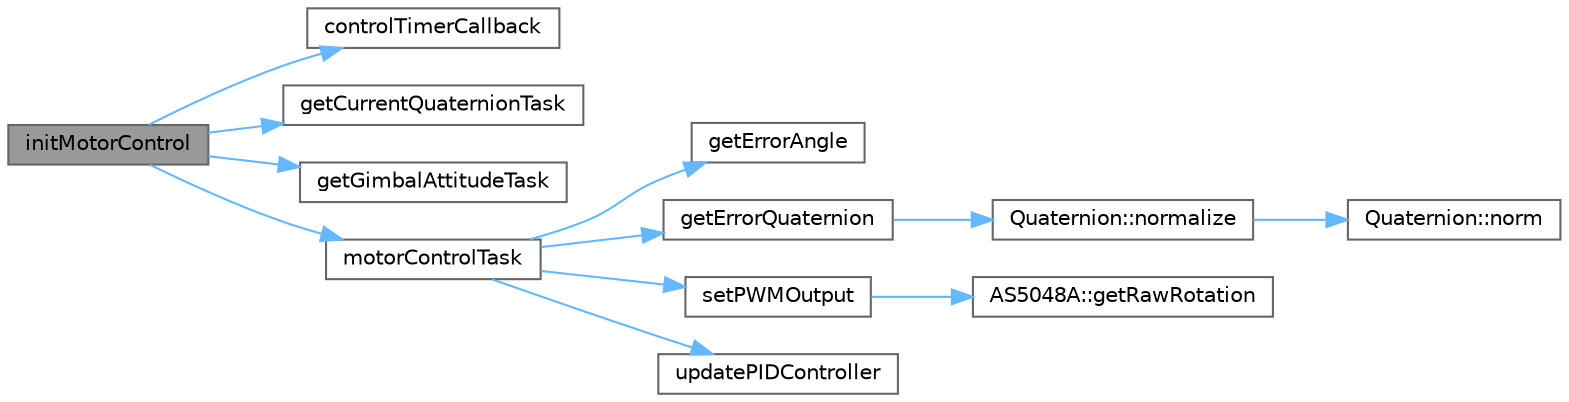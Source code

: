 digraph "initMotorControl"
{
 // LATEX_PDF_SIZE
  bgcolor="transparent";
  edge [fontname=Helvetica,fontsize=10,labelfontname=Helvetica,labelfontsize=10];
  node [fontname=Helvetica,fontsize=10,shape=box,height=0.2,width=0.4];
  rankdir="LR";
  Node1 [id="Node000001",label="initMotorControl",height=0.2,width=0.4,color="gray40", fillcolor="grey60", style="filled", fontcolor="black",tooltip="Initialisiert die Motorsteuerung des Gimbal-Systems."];
  Node1 -> Node2 [id="edge1_Node000001_Node000002",color="steelblue1",style="solid",tooltip=" "];
  Node2 [id="Node000002",label="controlTimerCallback",height=0.2,width=0.4,color="grey40", fillcolor="white", style="filled",URL="$motor_control_8cpp.html#aa59218e84cd3651e9cac669717018f93",tooltip="Callback-Funktion des Timer-Interrupts."];
  Node1 -> Node3 [id="edge2_Node000001_Node000003",color="steelblue1",style="solid",tooltip=" "];
  Node3 [id="Node000003",label="getCurrentQuaternionTask",height=0.2,width=0.4,color="grey40", fillcolor="white", style="filled",URL="$motor_control_8cpp.html#a2a6b63579e56ef13e9475b34b52b9e76",tooltip="RTOS-Task zum Auslesen des Ist-Quaternions. Wird durch die Queue aktiviert und schreibt die Daten in ..."];
  Node1 -> Node4 [id="edge3_Node000001_Node000004",color="steelblue1",style="solid",tooltip=" "];
  Node4 [id="Node000004",label="getGimbalAttitudeTask",height=0.2,width=0.4,color="grey40", fillcolor="white", style="filled",URL="$motor_control_8cpp.html#a2b546835abfd82ce251672398296d42f",tooltip="RTOS-Task zum Auslesen des Ziel-Quaternions. Wird durch die Queue aktiviert und schreibt die Daten in..."];
  Node1 -> Node5 [id="edge4_Node000001_Node000005",color="steelblue1",style="solid",tooltip=" "];
  Node5 [id="Node000005",label="motorControlTask",height=0.2,width=0.4,color="grey40", fillcolor="white", style="filled",URL="$motor_control_8cpp.html#a215f3db3aafa98e7eee5594e44c070c7",tooltip="FreeRTOS-Task zur Motorregelung des Gimbals."];
  Node5 -> Node6 [id="edge5_Node000005_Node000006",color="steelblue1",style="solid",tooltip=" "];
  Node6 [id="Node000006",label="getErrorAngle",height=0.2,width=0.4,color="grey40", fillcolor="white", style="filled",URL="$motor_control_8cpp.html#a1497318a25e2fa60b183f66c6f013ed1",tooltip="Berechnet den Fehlerwinkel. Der Fehlerwinkel der Achsen berechnet sich anhand des Achsenwinkels mit d..."];
  Node5 -> Node7 [id="edge6_Node000005_Node000007",color="steelblue1",style="solid",tooltip=" "];
  Node7 [id="Node000007",label="getErrorQuaternion",height=0.2,width=0.4,color="grey40", fillcolor="white", style="filled",URL="$motor_control_8cpp.html#ac678b7db8d1dff2b9b10146a07869531",tooltip="berechnet das Fehler-Qauternion, welches für Winkelabweichung benötigt wird."];
  Node7 -> Node8 [id="edge7_Node000007_Node000008",color="steelblue1",style="solid",tooltip=" "];
  Node8 [id="Node000008",label="Quaternion::normalize",height=0.2,width=0.4,color="grey40", fillcolor="white", style="filled",URL="$class_quaternion.html#ac9cc178bcc449e08499113c35feb2a2b",tooltip=" "];
  Node8 -> Node9 [id="edge8_Node000008_Node000009",color="steelblue1",style="solid",tooltip=" "];
  Node9 [id="Node000009",label="Quaternion::norm",height=0.2,width=0.4,color="grey40", fillcolor="white", style="filled",URL="$class_quaternion.html#adff8214df62bb011e66baf7447d58b40",tooltip=" "];
  Node5 -> Node10 [id="edge9_Node000005_Node000010",color="steelblue1",style="solid",tooltip=" "];
  Node10 [id="Node000010",label="setPWMOutput",height=0.2,width=0.4,color="grey40", fillcolor="white", style="filled",URL="$motor_control_8cpp.html#a822c6a089b77c52ff25bf9acbf7c2802",tooltip="setzt den richtigen Duty-Cycle"];
  Node10 -> Node11 [id="edge10_Node000010_Node000011",color="steelblue1",style="solid",tooltip=" "];
  Node11 [id="Node000011",label="AS5048A::getRawRotation",height=0.2,width=0.4,color="grey40", fillcolor="white", style="filled",URL="$class_a_s5048_a.html#a79f5ff855b3bf22a461dbfa617bfdf06",tooltip=" "];
  Node5 -> Node12 [id="edge11_Node000005_Node000012",color="steelblue1",style="solid",tooltip=" "];
  Node12 [id="Node000012",label="updatePIDController",height=0.2,width=0.4,color="grey40", fillcolor="white", style="filled",URL="$motor_control_8cpp.html#a54d55fa684e890d48a0814a3d673ab0e",tooltip="Aktualisiert den PID-Regler."];
}

